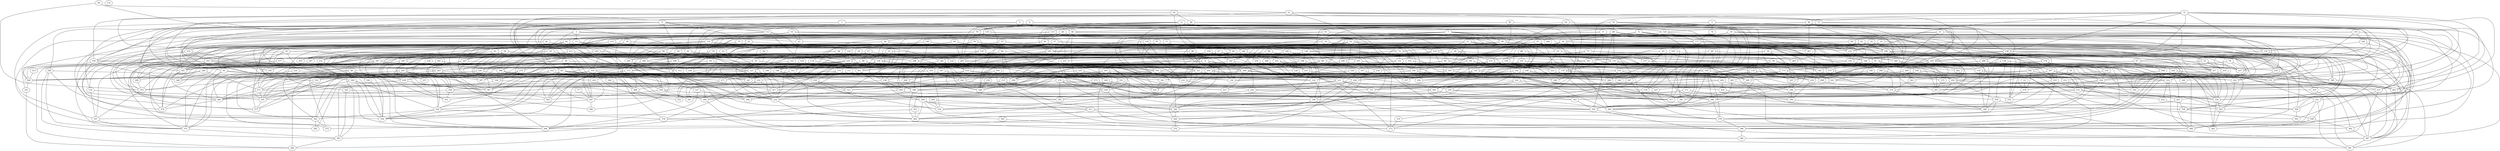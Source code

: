 strict graph "gnp_random_graph(400,0.015)" {
0;
1;
2;
3;
4;
5;
6;
7;
8;
9;
10;
11;
12;
13;
14;
15;
16;
17;
18;
19;
20;
21;
22;
23;
24;
25;
26;
27;
28;
29;
30;
31;
32;
33;
34;
35;
36;
37;
38;
39;
40;
41;
42;
43;
44;
45;
46;
47;
48;
49;
50;
51;
52;
53;
54;
55;
56;
57;
58;
59;
60;
61;
62;
63;
64;
65;
66;
67;
68;
69;
70;
71;
72;
73;
74;
75;
76;
77;
78;
79;
80;
81;
82;
83;
84;
85;
86;
87;
88;
89;
90;
91;
92;
93;
94;
95;
96;
97;
98;
99;
100;
101;
102;
103;
104;
105;
106;
107;
108;
109;
110;
111;
112;
113;
114;
115;
116;
117;
118;
119;
120;
121;
122;
123;
124;
125;
126;
127;
128;
129;
130;
131;
132;
133;
134;
135;
136;
137;
138;
139;
140;
141;
142;
143;
144;
145;
146;
147;
148;
149;
150;
151;
152;
153;
154;
155;
156;
157;
158;
159;
160;
161;
162;
163;
164;
165;
166;
167;
168;
169;
170;
171;
172;
173;
174;
175;
176;
177;
178;
179;
180;
181;
182;
183;
184;
185;
186;
187;
188;
189;
190;
191;
192;
193;
194;
195;
196;
197;
198;
199;
200;
201;
202;
203;
204;
205;
206;
207;
208;
209;
210;
211;
212;
213;
214;
215;
216;
217;
218;
219;
220;
221;
222;
223;
224;
225;
226;
227;
228;
229;
230;
231;
232;
233;
234;
235;
236;
237;
238;
239;
240;
241;
242;
243;
244;
245;
246;
247;
248;
249;
250;
251;
252;
253;
254;
255;
256;
257;
258;
259;
260;
261;
262;
263;
264;
265;
266;
267;
268;
269;
270;
271;
272;
273;
274;
275;
276;
277;
278;
279;
280;
281;
282;
283;
284;
285;
286;
287;
288;
289;
290;
291;
292;
293;
294;
295;
296;
297;
298;
299;
300;
301;
302;
303;
304;
305;
306;
307;
308;
309;
310;
311;
312;
313;
314;
315;
316;
317;
318;
319;
320;
321;
322;
323;
324;
325;
326;
327;
328;
329;
330;
331;
332;
333;
334;
335;
336;
337;
338;
339;
340;
341;
342;
343;
344;
345;
346;
347;
348;
349;
350;
351;
352;
353;
354;
355;
356;
357;
358;
359;
360;
361;
362;
363;
364;
365;
366;
367;
368;
369;
370;
371;
372;
373;
374;
375;
376;
377;
378;
379;
380;
381;
382;
383;
384;
385;
386;
387;
388;
389;
390;
391;
392;
393;
394;
395;
396;
397;
398;
399;
0 -- 248  [is_available=True, prob="0.737847441242"];
0 -- 264  [is_available=True, prob="0.0338414699354"];
0 -- 219  [is_available=True, prob="0.080711752457"];
0 -- 317  [is_available=True, prob="0.28168306616"];
0 -- 70  [is_available=True, prob="0.663870800369"];
1 -- 91  [is_available=True, prob="0.600257944748"];
1 -- 348  [is_available=True, prob="0.00433724428051"];
1 -- 126  [is_available=True, prob="0.058167125699"];
1 -- 319  [is_available=True, prob="0.517177540869"];
2 -- 67  [is_available=True, prob="0.244265098031"];
2 -- 166  [is_available=True, prob="1.0"];
2 -- 359  [is_available=True, prob="1.0"];
2 -- 74  [is_available=True, prob="0.269386116143"];
2 -- 142  [is_available=True, prob="0.472995758745"];
2 -- 335  [is_available=True, prob="0.165500737852"];
2 -- 121  [is_available=True, prob="0.382868270849"];
3 -- 312  [is_available=True, prob="0.865069970996"];
3 -- 385  [is_available=True, prob="0.582522519592"];
3 -- 42  [is_available=True, prob="0.140406466471"];
3 -- 13  [is_available=True, prob="0.106486368915"];
3 -- 237  [is_available=True, prob="0.39622432348"];
4 -- 232  [is_available=True, prob="1.0"];
4 -- 233  [is_available=True, prob="0.897425734471"];
4 -- 106  [is_available=True, prob="1.0"];
4 -- 271  [is_available=True, prob="0.417693248472"];
4 -- 178  [is_available=True, prob="0.242426503003"];
4 -- 375  [is_available=True, prob="0.578320000043"];
4 -- 330  [is_available=True, prob="1.0"];
5 -- 166  [is_available=True, prob="1.0"];
5 -- 398  [is_available=True, prob="1.0"];
5 -- 48  [is_available=True, prob="0.320055682957"];
5 -- 150  [is_available=True, prob="0.779692328767"];
5 -- 347  [is_available=True, prob="0.773894876312"];
5 -- 316  [is_available=True, prob="0.628347044725"];
5 -- 126  [is_available=True, prob="0.523899460403"];
6 -- 99  [is_available=True, prob="0.170794776439"];
6 -- 36  [is_available=True, prob="1.0"];
6 -- 109  [is_available=True, prob="1.0"];
6 -- 176  [is_available=True, prob="0.789000964948"];
6 -- 278  [is_available=True, prob="0.126502466421"];
6 -- 254  [is_available=True, prob="0.282051635372"];
7 -- 196  [is_available=True, prob="0.232020567098"];
7 -- 233  [is_available=True, prob="0.410276314549"];
7 -- 236  [is_available=True, prob="0.785010774177"];
7 -- 176  [is_available=True, prob="0.276972591487"];
7 -- 84  [is_available=True, prob="0.331874327376"];
7 -- 182  [is_available=True, prob="0.363129567228"];
7 -- 280  [is_available=True, prob="0.311992366409"];
7 -- 90  [is_available=True, prob="0.227069731396"];
8 -- 96  [is_available=True, prob="1.0"];
8 -- 195  [is_available=True, prob="0.725793651349"];
8 -- 42  [is_available=True, prob="0.989980734796"];
8 -- 365  [is_available=True, prob="1.0"];
8 -- 111  [is_available=True, prob="0.76483038126"];
8 -- 112  [is_available=True, prob="0.262028268182"];
8 -- 50  [is_available=True, prob="1.0"];
8 -- 83  [is_available=True, prob="0.662298195365"];
8 -- 126  [is_available=True, prob="1.0"];
8 -- 22  [is_available=True, prob="0.765493510872"];
8 -- 379  [is_available=True, prob="1.0"];
8 -- 62  [is_available=True, prob="1.0"];
9 -- 386  [is_available=True, prob="0.652374714007"];
9 -- 260  [is_available=True, prob="0.0496194687715"];
9 -- 396  [is_available=True, prob="0.831729910364"];
9 -- 125  [is_available=True, prob="1.0"];
9 -- 178  [is_available=True, prob="0.777292950347"];
9 -- 315  [is_available=True, prob="1.0"];
9 -- 93  [is_available=True, prob="0.461916643125"];
10 -- 291  [is_available=True, prob="1.0"];
10 -- 261  [is_available=True, prob="0.760174216866"];
10 -- 202  [is_available=True, prob="0.321034470644"];
10 -- 109  [is_available=True, prob="1.0"];
10 -- 365  [is_available=True, prob="0.39463035478"];
10 -- 304  [is_available=True, prob="0.106089867367"];
10 -- 210  [is_available=True, prob="0.998032840249"];
10 -- 387  [is_available=True, prob="0.801585541833"];
10 -- 90  [is_available=True, prob="1.0"];
10 -- 222  [is_available=True, prob="0.0294183168898"];
11 -- 256  [is_available=True, prob="0.124601141112"];
11 -- 65  [is_available=True, prob="0.652626314578"];
11 -- 196  [is_available=True, prob="0.635336577892"];
11 -- 182  [is_available=True, prob="0.0562350049548"];
11 -- 70  [is_available=True, prob="0.433935372627"];
11 -- 105  [is_available=True, prob="1.0"];
11 -- 109  [is_available=True, prob="0.338642371054"];
11 -- 110  [is_available=True, prob="0.302610853904"];
11 -- 337  [is_available=True, prob="1.0"];
11 -- 150  [is_available=True, prob="0.257000754738"];
12 -- 279  [is_available=True, prob="1.0"];
13 -- 155  [is_available=True, prob="0.417504600279"];
13 -- 125  [is_available=True, prob="0.731996135614"];
13 -- 189  [is_available=True, prob="1.0"];
14 -- 133  [is_available=True, prob="0.465607500971"];
14 -- 42  [is_available=True, prob="1.0"];
14 -- 107  [is_available=True, prob="1.0"];
14 -- 143  [is_available=True, prob="0.678371867465"];
14 -- 82  [is_available=True, prob="1.0"];
14 -- 377  [is_available=True, prob="1.0"];
14 -- 93  [is_available=True, prob="1.0"];
15 -- 201  [is_available=True, prob="0.806730880446"];
15 -- 138  [is_available=True, prob="0.785300695811"];
15 -- 69  [is_available=True, prob="0.292397427728"];
15 -- 325  [is_available=True, prob="0.937970645615"];
15 -- 191  [is_available=True, prob="0.920475888629"];
16 -- 115  [is_available=True, prob="0.644646947706"];
16 -- 357  [is_available=True, prob="0.229931654275"];
16 -- 125  [is_available=True, prob="1.0"];
16 -- 219  [is_available=True, prob="0.876661247572"];
16 -- 197  [is_available=True, prob="0.465367537773"];
17 -- 121  [is_available=True, prob="0.841440195548"];
17 -- 85  [is_available=True, prob="0.0590516023276"];
17 -- 38  [is_available=True, prob="0.262782120201"];
17 -- 166  [is_available=True, prob="0.918626655553"];
18 -- 122  [is_available=True, prob="0.562294469379"];
18 -- 300  [is_available=True, prob="0.184261279062"];
18 -- 389  [is_available=True, prob="1.0"];
18 -- 270  [is_available=True, prob="0.355166353692"];
19 -- 161  [is_available=True, prob="0.306369848218"];
19 -- 388  [is_available=True, prob="0.852611783381"];
19 -- 107  [is_available=True, prob="0.443687593597"];
19 -- 336  [is_available=True, prob="0.134453809993"];
19 -- 374  [is_available=True, prob="1.0"];
19 -- 319  [is_available=True, prob="0.970078348397"];
20 -- 66  [is_available=True, prob="0.773620043994"];
20 -- 187  [is_available=True, prob="0.911465021649"];
20 -- 268  [is_available=True, prob="0.939123236848"];
20 -- 149  [is_available=True, prob="0.0428815505476"];
20 -- 182  [is_available=True, prob="0.326519751464"];
21 -- 72  [is_available=True, prob="0.0356253210419"];
21 -- 354  [is_available=True, prob="0.224707404383"];
21 -- 60  [is_available=True, prob="0.614458275786"];
21 -- 317  [is_available=True, prob="1.0"];
22 -- 33  [is_available=True, prob="0.160088823915"];
22 -- 314  [is_available=True, prob="0.435194878703"];
22 -- 308  [is_available=True, prob="1.0"];
23 -- 331  [is_available=True, prob="1.0"];
23 -- 231  [is_available=True, prob="0.688596467374"];
23 -- 360  [is_available=True, prob="0.339992390644"];
23 -- 298  [is_available=True, prob="0.515385697496"];
23 -- 199  [is_available=True, prob="1.0"];
23 -- 305  [is_available=True, prob="1.0"];
23 -- 82  [is_available=True, prob="1.0"];
23 -- 371  [is_available=True, prob="0.638718939283"];
23 -- 125  [is_available=True, prob="0.474202247787"];
24 -- 113  [is_available=True, prob="0.498937437111"];
24 -- 131  [is_available=True, prob="0.277841042513"];
24 -- 217  [is_available=True, prob="1.0"];
25 -- 128  [is_available=True, prob="0.883617630479"];
25 -- 49  [is_available=True, prob="0.294378846882"];
25 -- 257  [is_available=True, prob="0.58806801865"];
25 -- 324  [is_available=True, prob="0.376524879951"];
25 -- 201  [is_available=True, prob="0.227965744464"];
26 -- 131  [is_available=True, prob="0.28870439285"];
26 -- 264  [is_available=True, prob="0.70408584667"];
26 -- 300  [is_available=True, prob="0.212829856445"];
26 -- 221  [is_available=True, prob="1.0"];
26 -- 251  [is_available=True, prob="0.975105424292"];
26 -- 253  [is_available=True, prob="0.588943247282"];
27 -- 235  [is_available=True, prob="0.171654882444"];
27 -- 172  [is_available=True, prob="0.462529471169"];
27 -- 334  [is_available=True, prob="0.507235887797"];
27 -- 241  [is_available=True, prob="0.609363480909"];
27 -- 86  [is_available=True, prob="1.0"];
27 -- 378  [is_available=True, prob="0.840658592335"];
28 -- 32  [is_available=True, prob="0.867940790979"];
28 -- 353  [is_available=True, prob="0.835375976937"];
28 -- 91  [is_available=True, prob="1.0"];
29 -- 256  [is_available=True, prob="0.0105778726124"];
29 -- 293  [is_available=True, prob="0.057552955546"];
30 -- 328  [is_available=True, prob="0.0100318473428"];
30 -- 89  [is_available=True, prob="0.0561081603043"];
30 -- 283  [is_available=True, prob="0.935099720262"];
30 -- 307  [is_available=True, prob="0.533268711991"];
30 -- 399  [is_available=True, prob="0.681039063512"];
31 -- 161  [is_available=True, prob="0.552542894532"];
31 -- 262  [is_available=True, prob="0.103658669073"];
31 -- 199  [is_available=True, prob="1.0"];
31 -- 40  [is_available=True, prob="0.601362134316"];
31 -- 170  [is_available=True, prob="0.087952868554"];
31 -- 367  [is_available=True, prob="0.819577339036"];
31 -- 314  [is_available=True, prob="0.00584013983702"];
31 -- 315  [is_available=True, prob="1.0"];
31 -- 125  [is_available=True, prob="0.488480202847"];
31 -- 158  [is_available=True, prob="0.201133173627"];
32 -- 357  [is_available=True, prob="0.834317128886"];
32 -- 135  [is_available=True, prob="0.189542258773"];
32 -- 73  [is_available=True, prob="1.0"];
32 -- 337  [is_available=True, prob="0.989186602252"];
32 -- 81  [is_available=True, prob="0.7383898183"];
32 -- 154  [is_available=True, prob="0.930678857083"];
32 -- 127  [is_available=True, prob="1.0"];
33 -- 184  [is_available=True, prob="0.25721991757"];
33 -- 246  [is_available=True, prob="0.846472697219"];
34 -- 291  [is_available=True, prob="1.0"];
34 -- 228  [is_available=True, prob="0.800623542858"];
34 -- 69  [is_available=True, prob="0.467129780063"];
34 -- 203  [is_available=True, prob="0.622397874536"];
34 -- 85  [is_available=True, prob="0.414317332424"];
34 -- 219  [is_available=True, prob="0.625549586117"];
34 -- 221  [is_available=True, prob="0.156761031613"];
34 -- 255  [is_available=True, prob="1.0"];
35 -- 68  [is_available=True, prob="0.235122645803"];
35 -- 197  [is_available=True, prob="0.581392923782"];
35 -- 263  [is_available=True, prob="0.899443062963"];
35 -- 365  [is_available=True, prob="0.334828618329"];
35 -- 149  [is_available=True, prob="1.0"];
35 -- 119  [is_available=True, prob="0.622624741037"];
35 -- 312  [is_available=True, prob="0.946555765152"];
35 -- 217  [is_available=True, prob="0.516091484391"];
35 -- 341  [is_available=True, prob="1.0"];
36 -- 315  [is_available=True, prob="0.952806122178"];
36 -- 105  [is_available=True, prob="0.871572760117"];
36 -- 394  [is_available=True, prob="1.0"];
36 -- 332  [is_available=True, prob="1.0"];
36 -- 181  [is_available=True, prob="1.0"];
36 -- 87  [is_available=True, prob="0.0937288649139"];
36 -- 283  [is_available=True, prob="0.877828336665"];
37 -- 105  [is_available=True, prob="1.0"];
37 -- 268  [is_available=True, prob="1.0"];
37 -- 210  [is_available=True, prob="0.496959902573"];
37 -- 174  [is_available=True, prob="0.693274028854"];
37 -- 175  [is_available=True, prob="0.917014464653"];
37 -- 238  [is_available=True, prob="0.425247025721"];
37 -- 50  [is_available=True, prob="1.0"];
37 -- 181  [is_available=True, prob="0.5201245779"];
37 -- 215  [is_available=True, prob="0.436844556319"];
37 -- 152  [is_available=True, prob="0.802989203329"];
37 -- 61  [is_available=True, prob="0.077301899516"];
38 -- 198  [is_available=True, prob="1.0"];
38 -- 231  [is_available=True, prob="0.554266537492"];
38 -- 235  [is_available=True, prob="0.484556778512"];
38 -- 373  [is_available=True, prob="0.992701913746"];
38 -- 349  [is_available=True, prob="1.0"];
39 -- 347  [is_available=True, prob="0.90938625322"];
39 -- 87  [is_available=True, prob="0.610431807929"];
40 -- 199  [is_available=True, prob="0.570033252965"];
40 -- 232  [is_available=True, prob="0.592760125954"];
40 -- 43  [is_available=True, prob="0.508095549147"];
40 -- 399  [is_available=True, prob="0.700112223924"];
40 -- 48  [is_available=True, prob="0.150760101759"];
40 -- 89  [is_available=True, prob="1.0"];
40 -- 287  [is_available=True, prob="1.0"];
40 -- 156  [is_available=True, prob="0.260783291608"];
40 -- 286  [is_available=True, prob="0.421213124335"];
41 -- 232  [is_available=True, prob="0.31837674848"];
41 -- 90  [is_available=True, prob="0.695733882957"];
41 -- 314  [is_available=True, prob="0.707866642352"];
41 -- 246  [is_available=True, prob="0.497903856039"];
42 -- 123  [is_available=True, prob="0.20501087888"];
42 -- 236  [is_available=True, prob="0.252174296729"];
43 -- 258  [is_available=True, prob="0.845885817651"];
43 -- 355  [is_available=True, prob="0.682459123581"];
43 -- 293  [is_available=True, prob="0.241700545791"];
43 -- 180  [is_available=True, prob="1.0"];
43 -- 341  [is_available=True, prob="0.335170258877"];
43 -- 350  [is_available=True, prob="1.0"];
44 -- 104  [is_available=True, prob="0.403635313798"];
44 -- 65  [is_available=True, prob="1.0"];
44 -- 246  [is_available=True, prob="0.633672176603"];
44 -- 230  [is_available=True, prob="0.317693649224"];
44 -- 217  [is_available=True, prob="0.726008271403"];
45 -- 232  [is_available=True, prob="0.0863544845046"];
45 -- 267  [is_available=True, prob="0.742390753694"];
45 -- 366  [is_available=True, prob="0.0515036979982"];
45 -- 94  [is_available=True, prob="1.0"];
46 -- 378  [is_available=True, prob="1.0"];
46 -- 100  [is_available=True, prob="0.255970326444"];
46 -- 317  [is_available=True, prob="0.809150528622"];
47 -- 288  [is_available=True, prob="1.0"];
47 -- 163  [is_available=True, prob="0.375771160522"];
47 -- 229  [is_available=True, prob="0.918594597278"];
47 -- 265  [is_available=True, prob="0.388651575104"];
47 -- 81  [is_available=True, prob="0.215040482996"];
47 -- 53  [is_available=True, prob="1.0"];
47 -- 189  [is_available=True, prob="0.621879834504"];
47 -- 223  [is_available=True, prob="0.501540886845"];
48 -- 387  [is_available=True, prob="0.246347815223"];
48 -- 198  [is_available=True, prob="0.234330280792"];
48 -- 299  [is_available=True, prob="0.828422214943"];
48 -- 116  [is_available=True, prob="0.784842540521"];
48 -- 318  [is_available=True, prob="0.743604247509"];
48 -- 229  [is_available=True, prob="1.0"];
49 -- 376  [is_available=True, prob="0.756314458387"];
49 -- 83  [is_available=True, prob="1.0"];
49 -- 341  [is_available=True, prob="0.881806038702"];
49 -- 265  [is_available=True, prob="0.848381120437"];
50 -- 194  [is_available=True, prob="0.734718019295"];
50 -- 368  [is_available=True, prob="0.631594422954"];
50 -- 375  [is_available=True, prob="0.190530420735"];
50 -- 285  [is_available=True, prob="1.0"];
51 -- 330  [is_available=True, prob="1.0"];
51 -- 81  [is_available=True, prob="0.953793604624"];
51 -- 211  [is_available=True, prob="1.0"];
51 -- 55  [is_available=True, prob="0.537528765318"];
51 -- 122  [is_available=True, prob="1.0"];
51 -- 251  [is_available=True, prob="0.514823028776"];
51 -- 252  [is_available=True, prob="0.318151530054"];
52 -- 64  [is_available=True, prob="0.225312987818"];
52 -- 81  [is_available=True, prob="0.616412585961"];
52 -- 250  [is_available=True, prob="0.60866803666"];
52 -- 353  [is_available=True, prob="0.0895079660502"];
52 -- 311  [is_available=True, prob="0.975211603273"];
53 -- 192  [is_available=True, prob="1.0"];
53 -- 82  [is_available=True, prob="0.480798369369"];
53 -- 268  [is_available=True, prob="0.841816090331"];
53 -- 346  [is_available=True, prob="1.0"];
54 -- 264  [is_available=True, prob="0.281792143918"];
54 -- 170  [is_available=True, prob="0.853571680743"];
54 -- 171  [is_available=True, prob="0.439210372126"];
54 -- 110  [is_available=True, prob="0.673495458511"];
55 -- 386  [is_available=True, prob="1.0"];
55 -- 197  [is_available=True, prob="0.728199854303"];
55 -- 219  [is_available=True, prob="1.0"];
55 -- 327  [is_available=True, prob="1.0"];
56 -- 352  [is_available=True, prob="1.0"];
56 -- 257  [is_available=True, prob="0.0818734170487"];
56 -- 101  [is_available=True, prob="0.991875861475"];
56 -- 134  [is_available=True, prob="1.0"];
56 -- 397  [is_available=True, prob="1.0"];
56 -- 367  [is_available=True, prob="1.0"];
56 -- 208  [is_available=True, prob="1.0"];
57 -- 384  [is_available=True, prob="0.184452093824"];
57 -- 162  [is_available=True, prob="1.0"];
57 -- 246  [is_available=True, prob="0.92784105067"];
57 -- 364  [is_available=True, prob="0.829591165195"];
57 -- 226  [is_available=True, prob="0.508823190551"];
57 -- 240  [is_available=True, prob="0.263876034762"];
57 -- 373  [is_available=True, prob="0.809975746968"];
57 -- 310  [is_available=True, prob="0.143844828042"];
57 -- 89  [is_available=True, prob="0.345645205635"];
58 -- 167  [is_available=True, prob="0.772432373864"];
58 -- 264  [is_available=True, prob="1.0"];
58 -- 300  [is_available=True, prob="1.0"];
58 -- 360  [is_available=True, prob="1.0"];
58 -- 185  [is_available=True, prob="0.339760844736"];
58 -- 284  [is_available=True, prob="0.515798815087"];
58 -- 62  [is_available=True, prob="0.760189867731"];
59 -- 201  [is_available=True, prob="0.644856849786"];
59 -- 349  [is_available=True, prob="0.23151885305"];
59 -- 238  [is_available=True, prob="0.720158538969"];
60 -- 204  [is_available=True, prob="0.752351067671"];
60 -- 194  [is_available=True, prob="0.976832809718"];
60 -- 180  [is_available=True, prob="1.0"];
60 -- 229  [is_available=True, prob="0.680414422795"];
61 -- 397  [is_available=True, prob="0.354124206882"];
61 -- 293  [is_available=True, prob="0.0925888498152"];
61 -- 231  [is_available=True, prob="0.996906463507"];
62 -- 163  [is_available=True, prob="0.942986497258"];
62 -- 231  [is_available=True, prob="0.322903453019"];
62 -- 214  [is_available=True, prob="0.471632209709"];
62 -- 313  [is_available=True, prob="0.303684688712"];
62 -- 350  [is_available=True, prob="1.0"];
63 -- 262  [is_available=True, prob="0.419519879505"];
63 -- 396  [is_available=True, prob="0.0147544821937"];
63 -- 368  [is_available=True, prob="0.867103060779"];
63 -- 115  [is_available=True, prob="0.599672569938"];
63 -- 344  [is_available=True, prob="0.375550847364"];
63 -- 349  [is_available=True, prob="0.238022782652"];
63 -- 351  [is_available=True, prob="0.150548935384"];
64 -- 235  [is_available=True, prob="0.434302036494"];
64 -- 138  [is_available=True, prob="0.2361539114"];
64 -- 299  [is_available=True, prob="1.0"];
64 -- 215  [is_available=True, prob="0.0969757558427"];
64 -- 378  [is_available=True, prob="0.0937052487997"];
65 -- 354  [is_available=True, prob="0.0395625284165"];
65 -- 72  [is_available=True, prob="0.817050541191"];
65 -- 334  [is_available=True, prob="1.0"];
65 -- 175  [is_available=True, prob="0.732122384025"];
65 -- 83  [is_available=True, prob="0.685456441428"];
65 -- 375  [is_available=True, prob="1.0"];
66 -- 396  [is_available=True, prob="0.182004130231"];
66 -- 150  [is_available=True, prob="0.458244674092"];
66 -- 70  [is_available=True, prob="0.893589369898"];
66 -- 158  [is_available=True, prob="0.376943101699"];
67 -- 275  [is_available=True, prob="0.116370477753"];
67 -- 244  [is_available=True, prob="0.0339466872446"];
67 -- 197  [is_available=True, prob="0.904620330999"];
68 -- 384  [is_available=True, prob="0.0884591859921"];
68 -- 100  [is_available=True, prob="0.605217381211"];
68 -- 134  [is_available=True, prob="1.0"];
68 -- 334  [is_available=True, prob="0.139122511486"];
68 -- 317  [is_available=True, prob="0.764070807321"];
68 -- 115  [is_available=True, prob="0.00128691027934"];
68 -- 116  [is_available=True, prob="0.287861362817"];
68 -- 314  [is_available=True, prob="1.0"];
68 -- 189  [is_available=True, prob="0.647012668883"];
68 -- 350  [is_available=True, prob="1.0"];
69 -- 288  [is_available=True, prob="1.0"];
69 -- 134  [is_available=True, prob="0.13468000372"];
69 -- 359  [is_available=True, prob="0.694466298948"];
69 -- 109  [is_available=True, prob="0.491814664769"];
69 -- 207  [is_available=True, prob="1.0"];
69 -- 372  [is_available=True, prob="0.950695525553"];
69 -- 301  [is_available=True, prob="1.0"];
69 -- 365  [is_available=True, prob="1.0"];
69 -- 309  [is_available=True, prob="0.386991863068"];
70 -- 340  [is_available=True, prob="0.0175437362308"];
70 -- 116  [is_available=True, prob="0.996392313969"];
70 -- 381  [is_available=True, prob="1.0"];
71 -- 161  [is_available=True, prob="0.773338443161"];
71 -- 335  [is_available=True, prob="0.665078340361"];
71 -- 131  [is_available=True, prob="0.099807038566"];
71 -- 281  [is_available=True, prob="0.116134352408"];
71 -- 185  [is_available=True, prob="0.758752756916"];
72 -- 324  [is_available=True, prob="0.483401252397"];
72 -- 200  [is_available=True, prob="0.289861976738"];
72 -- 151  [is_available=True, prob="0.26736622598"];
72 -- 301  [is_available=True, prob="1.0"];
72 -- 183  [is_available=True, prob="0.457873373341"];
73 -- 146  [is_available=True, prob="0.978085081433"];
73 -- 262  [is_available=True, prob="0.317133420531"];
73 -- 126  [is_available=True, prob="1.0"];
73 -- 183  [is_available=True, prob="0.322313020166"];
74 -- 177  [is_available=True, prob="1.0"];
75 -- 353  [is_available=True, prob="0.761944106218"];
75 -- 387  [is_available=True, prob="0.485028392527"];
75 -- 79  [is_available=True, prob="0.52057959295"];
76 -- 384  [is_available=True, prob="0.592826284729"];
76 -- 356  [is_available=True, prob="0.266314222236"];
76 -- 243  [is_available=True, prob="1.0"];
76 -- 132  [is_available=True, prob="0.383304518154"];
76 -- 367  [is_available=True, prob="0.872419742572"];
77 -- 297  [is_available=True, prob="1.0"];
78 -- 272  [is_available=True, prob="1.0"];
78 -- 197  [is_available=True, prob="0.56865073957"];
78 -- 293  [is_available=True, prob="0.625573906505"];
79 -- 203  [is_available=True, prob="0.0358087081425"];
79 -- 274  [is_available=True, prob="0.645555458396"];
79 -- 309  [is_available=True, prob="1.0"];
79 -- 87  [is_available=True, prob="1.0"];
79 -- 348  [is_available=True, prob="1.0"];
80 -- 137  [is_available=True, prob="0.0731675579622"];
80 -- 330  [is_available=True, prob="0.225137127208"];
80 -- 342  [is_available=True, prob="1.0"];
81 -- 270  [is_available=True, prob="0.238717832127"];
81 -- 145  [is_available=True, prob="0.811213389823"];
81 -- 210  [is_available=True, prob="0.875828345126"];
81 -- 282  [is_available=True, prob="0.31826086048"];
81 -- 284  [is_available=True, prob="0.296841239852"];
82 -- 288  [is_available=True, prob="1.0"];
82 -- 323  [is_available=True, prob="1.0"];
82 -- 165  [is_available=True, prob="0.508927453889"];
82 -- 179  [is_available=True, prob="1.0"];
82 -- 216  [is_available=True, prob="1.0"];
82 -- 341  [is_available=True, prob="0.247379381668"];
83 -- 393  [is_available=True, prob="0.31277419113"];
83 -- 297  [is_available=True, prob="0.212260751691"];
83 -- 299  [is_available=True, prob="0.214435762055"];
83 -- 367  [is_available=True, prob="0.690405058461"];
83 -- 277  [is_available=True, prob="0.30327040779"];
83 -- 343  [is_available=True, prob="1.0"];
83 -- 252  [is_available=True, prob="1.0"];
84 -- 99  [is_available=True, prob="1.0"];
84 -- 138  [is_available=True, prob="0.389694088345"];
84 -- 331  [is_available=True, prob="0.909665272696"];
84 -- 238  [is_available=True, prob="0.714938182522"];
84 -- 287  [is_available=True, prob="0.110152037853"];
85 -- 315  [is_available=True, prob="1.0"];
85 -- 332  [is_available=True, prob="0.927018898032"];
85 -- 309  [is_available=True, prob="1.0"];
85 -- 151  [is_available=True, prob="0.325734388011"];
85 -- 249  [is_available=True, prob="0.653834940922"];
85 -- 187  [is_available=True, prob="1.0"];
86 -- 96  [is_available=True, prob="0.723028618304"];
86 -- 104  [is_available=True, prob="0.883403653856"];
86 -- 233  [is_available=True, prob="0.772696902304"];
86 -- 172  [is_available=True, prob="0.806876632404"];
86 -- 244  [is_available=True, prob="0.0253341863479"];
86 -- 119  [is_available=True, prob="0.949535379356"];
86 -- 276  [is_available=True, prob="1.0"];
87 -- 128  [is_available=True, prob="0.682736428362"];
87 -- 353  [is_available=True, prob="0.92057900899"];
88 -- 210  [is_available=True, prob="1.0"];
88 -- 156  [is_available=True, prob="1.0"];
88 -- 141  [is_available=True, prob="0.641591446258"];
89 -- 368  [is_available=True, prob="0.543512430567"];
89 -- 106  [is_available=True, prob="0.0943575910419"];
89 -- 364  [is_available=True, prob="0.436093633574"];
89 -- 208  [is_available=True, prob="0.324161837102"];
90 -- 291  [is_available=True, prob="0.747973652293"];
90 -- 197  [is_available=True, prob="0.932895618743"];
90 -- 146  [is_available=True, prob="0.0212567764883"];
90 -- 381  [is_available=True, prob="1.0"];
91 -- 226  [is_available=True, prob="0.78924286391"];
91 -- 358  [is_available=True, prob="1.0"];
91 -- 289  [is_available=True, prob="0.925700633645"];
91 -- 235  [is_available=True, prob="0.752492772301"];
91 -- 115  [is_available=True, prob="0.982480140644"];
92 -- 180  [is_available=True, prob="0.0345152121102"];
92 -- 149  [is_available=True, prob="0.977030838461"];
93 -- 164  [is_available=True, prob="0.68234032059"];
93 -- 231  [is_available=True, prob="0.939925657132"];
93 -- 341  [is_available=True, prob="0.915708334718"];
93 -- 249  [is_available=True, prob="1.0"];
93 -- 155  [is_available=True, prob="0.0453263697853"];
94 -- 207  [is_available=True, prob="0.264656214903"];
94 -- 366  [is_available=True, prob="0.256889837992"];
94 -- 183  [is_available=True, prob="0.54910467167"];
95 -- 113  [is_available=True, prob="0.221297852215"];
95 -- 270  [is_available=True, prob="1.0"];
95 -- 305  [is_available=True, prob="0.404468105626"];
96 -- 257  [is_available=True, prob="0.930236584989"];
96 -- 372  [is_available=True, prob="0.624040719123"];
96 -- 334  [is_available=True, prob="1.0"];
97 -- 165  [is_available=True, prob="0.869422350951"];
97 -- 228  [is_available=True, prob="0.540794949384"];
97 -- 133  [is_available=True, prob="1.0"];
97 -- 336  [is_available=True, prob="0.983960898047"];
97 -- 275  [is_available=True, prob="1.0"];
97 -- 287  [is_available=True, prob="0.435703081337"];
98 -- 137  [is_available=True, prob="1.0"];
98 -- 186  [is_available=True, prob="1.0"];
98 -- 295  [is_available=True, prob="0.0596173977709"];
99 -- 298  [is_available=True, prob="0.251176947826"];
99 -- 369  [is_available=True, prob="0.710796296991"];
99 -- 242  [is_available=True, prob="0.839061812852"];
99 -- 247  [is_available=True, prob="0.464917453779"];
99 -- 250  [is_available=True, prob="1.0"];
99 -- 255  [is_available=True, prob="0.0484408236102"];
100 -- 121  [is_available=True, prob="0.491255832662"];
100 -- 330  [is_available=True, prob="0.647204379675"];
100 -- 354  [is_available=True, prob="0.152661695691"];
101 -- 226  [is_available=True, prob="0.369761298367"];
101 -- 262  [is_available=True, prob="0.67539976801"];
101 -- 201  [is_available=True, prob="0.892765445816"];
101 -- 274  [is_available=True, prob="0.023143214325"];
101 -- 307  [is_available=True, prob="0.988666834269"];
101 -- 233  [is_available=True, prob="0.353714391537"];
101 -- 223  [is_available=True, prob="0.486323199558"];
102 -- 161  [is_available=True, prob="0.3108169513"];
102 -- 386  [is_available=True, prob="0.793135716209"];
102 -- 373  [is_available=True, prob="0.413683087754"];
103 -- 136  [is_available=True, prob="0.34495113587"];
103 -- 373  [is_available=True, prob="0.794193533243"];
103 -- 397  [is_available=True, prob="0.156885703036"];
104 -- 368  [is_available=True, prob="1.0"];
104 -- 227  [is_available=True, prob="0.0706156281924"];
105 -- 201  [is_available=True, prob="1.0"];
105 -- 362  [is_available=True, prob="0.965342467885"];
105 -- 306  [is_available=True, prob="1.0"];
105 -- 217  [is_available=True, prob="0.935037288415"];
105 -- 348  [is_available=True, prob="0.578947359215"];
105 -- 189  [is_available=True, prob="0.385241734614"];
105 -- 190  [is_available=True, prob="0.0108850054818"];
106 -- 288  [is_available=True, prob="1.0"];
106 -- 261  [is_available=True, prob="1.0"];
106 -- 297  [is_available=True, prob="1.0"];
106 -- 332  [is_available=True, prob="0.589449991715"];
106 -- 270  [is_available=True, prob="0.938800533962"];
106 -- 188  [is_available=True, prob="0.496872036646"];
106 -- 293  [is_available=True, prob="0.107689671571"];
107 -- 354  [is_available=True, prob="0.196979741495"];
107 -- 293  [is_available=True, prob="0.776953042011"];
107 -- 211  [is_available=True, prob="0.582249228518"];
107 -- 167  [is_available=True, prob="0.004968062717"];
107 -- 302  [is_available=True, prob="0.390993924796"];
108 -- 241  [is_available=True, prob="1.0"];
108 -- 342  [is_available=True, prob="0.357573898144"];
108 -- 262  [is_available=True, prob="0.514688860921"];
109 -- 268  [is_available=True, prob="0.117824701499"];
109 -- 175  [is_available=True, prob="0.395939491163"];
109 -- 378  [is_available=True, prob="1.0"];
109 -- 252  [is_available=True, prob="1.0"];
109 -- 350  [is_available=True, prob="1.0"];
110 -- 302  [is_available=True, prob="0.582471081817"];
110 -- 357  [is_available=True, prob="0.397736786282"];
111 -- 325  [is_available=True, prob="0.017074763981"];
111 -- 327  [is_available=True, prob="1.0"];
111 -- 149  [is_available=True, prob="0.691295977795"];
111 -- 377  [is_available=True, prob="0.717503036373"];
111 -- 124  [is_available=True, prob="0.782000463771"];
112 -- 129  [is_available=True, prob="0.0973627445537"];
112 -- 132  [is_available=True, prob="0.31561763048"];
112 -- 263  [is_available=True, prob="0.173417760985"];
112 -- 145  [is_available=True, prob="0.00993156022586"];
112 -- 116  [is_available=True, prob="0.80286224026"];
113 -- 388  [is_available=True, prob="0.0921965915368"];
113 -- 278  [is_available=True, prob="0.0538764452473"];
113 -- 177  [is_available=True, prob="1.0"];
113 -- 246  [is_available=True, prob="0.282656590308"];
113 -- 155  [is_available=True, prob="1.0"];
113 -- 125  [is_available=True, prob="0.43353771158"];
115 -- 354  [is_available=True, prob="0.99827769545"];
115 -- 173  [is_available=True, prob="0.460635515614"];
115 -- 341  [is_available=True, prob="1.0"];
115 -- 312  [is_available=True, prob="0.516829347671"];
115 -- 218  [is_available=True, prob="1.0"];
116 -- 203  [is_available=True, prob="0.509516341106"];
116 -- 146  [is_available=True, prob="1.0"];
116 -- 212  [is_available=True, prob="0.14757079222"];
116 -- 246  [is_available=True, prob="0.552654095771"];
116 -- 388  [is_available=True, prob="0.892097149522"];
116 -- 125  [is_available=True, prob="0.0647646486225"];
117 -- 347  [is_available=True, prob="0.206496181966"];
117 -- 213  [is_available=True, prob="0.177243718479"];
118 -- 160  [is_available=True, prob="0.972482569292"];
118 -- 369  [is_available=True, prob="0.00575273956103"];
118 -- 162  [is_available=True, prob="1.0"];
118 -- 299  [is_available=True, prob="0.785109502895"];
118 -- 384  [is_available=True, prob="0.27619262823"];
119 -- 307  [is_available=True, prob="0.252305888009"];
119 -- 387  [is_available=True, prob="1.0"];
119 -- 371  [is_available=True, prob="0.160503838089"];
119 -- 212  [is_available=True, prob="0.74667612294"];
119 -- 284  [is_available=True, prob="1.0"];
120 -- 264  [is_available=True, prob="0.2002833296"];
120 -- 153  [is_available=True, prob="1.0"];
120 -- 220  [is_available=True, prob="1.0"];
120 -- 397  [is_available=True, prob="0.533813264065"];
120 -- 177  [is_available=True, prob="1.0"];
121 -- 291  [is_available=True, prob="0.801444332109"];
121 -- 332  [is_available=True, prob="0.68802325012"];
121 -- 212  [is_available=True, prob="1.0"];
121 -- 316  [is_available=True, prob="0.851065421236"];
122 -- 256  [is_available=True, prob="0.926449793117"];
122 -- 356  [is_available=True, prob="0.717171579433"];
122 -- 237  [is_available=True, prob="0.875741778105"];
122 -- 397  [is_available=True, prob="0.547397747325"];
122 -- 305  [is_available=True, prob="1.0"];
122 -- 151  [is_available=True, prob="0.618291306089"];
122 -- 314  [is_available=True, prob="1.0"];
122 -- 123  [is_available=True, prob="0.8590007002"];
122 -- 319  [is_available=True, prob="0.995495769547"];
123 -- 389  [is_available=True, prob="0.637546506882"];
123 -- 198  [is_available=True, prob="0.869106830795"];
123 -- 334  [is_available=True, prob="0.851131789515"];
123 -- 165  [is_available=True, prob="1.0"];
124 -- 241  [is_available=True, prob="0.999650333695"];
124 -- 154  [is_available=True, prob="0.038281127814"];
124 -- 165  [is_available=True, prob="0.126503331978"];
125 -- 150  [is_available=True, prob="0.235344054154"];
126 -- 166  [is_available=True, prob="0.496952083092"];
126 -- 173  [is_available=True, prob="1.0"];
126 -- 177  [is_available=True, prob="1.0"];
126 -- 232  [is_available=True, prob="0.231473471054"];
127 -- 396  [is_available=True, prob="1.0"];
127 -- 398  [is_available=True, prob="0.806055969545"];
128 -- 196  [is_available=True, prob="0.61121636538"];
129 -- 354  [is_available=True, prob="1.0"];
129 -- 263  [is_available=True, prob="0.11661024112"];
129 -- 201  [is_available=True, prob="0.835507704496"];
129 -- 364  [is_available=True, prob="1.0"];
129 -- 397  [is_available=True, prob="0.00861712966236"];
130 -- 144  [is_available=True, prob="0.658889349746"];
130 -- 201  [is_available=True, prob="0.258704864389"];
130 -- 204  [is_available=True, prob="0.715944547751"];
130 -- 325  [is_available=True, prob="0.784238958211"];
130 -- 336  [is_available=True, prob="0.480360834136"];
131 -- 290  [is_available=True, prob="0.82473397811"];
131 -- 232  [is_available=True, prob="0.701658742573"];
131 -- 299  [is_available=True, prob="0.75864489746"];
131 -- 207  [is_available=True, prob="1.0"];
131 -- 145  [is_available=True, prob="0.910674259155"];
131 -- 216  [is_available=True, prob="1.0"];
131 -- 381  [is_available=True, prob="1.0"];
132 -- 138  [is_available=True, prob="0.541684565368"];
132 -- 235  [is_available=True, prob="0.308823928304"];
132 -- 214  [is_available=True, prob="0.289691004525"];
132 -- 255  [is_available=True, prob="0.661733200511"];
133 -- 320  [is_available=True, prob="0.869395182595"];
133 -- 164  [is_available=True, prob="0.0191203182433"];
133 -- 335  [is_available=True, prob="0.171256471887"];
134 -- 272  [is_available=True, prob="0.294455535971"];
134 -- 394  [is_available=True, prob="1.0"];
135 -- 373  [is_available=True, prob="0.563356294389"];
136 -- 348  [is_available=True, prob="1.0"];
137 -- 275  [is_available=True, prob="0.600769901338"];
138 -- 296  [is_available=True, prob="0.98257876539"];
138 -- 334  [is_available=True, prob="0.39424440133"];
138 -- 157  [is_available=True, prob="0.243197282413"];
138 -- 249  [is_available=True, prob="0.363663408948"];
138 -- 221  [is_available=True, prob="1.0"];
139 -- 355  [is_available=True, prob="0.562824118697"];
139 -- 193  [is_available=True, prob="0.837747977889"];
139 -- 339  [is_available=True, prob="0.564667405552"];
140 -- 209  [is_available=True, prob="1.0"];
140 -- 203  [is_available=True, prob="0.796782083573"];
140 -- 366  [is_available=True, prob="0.569489805255"];
140 -- 182  [is_available=True, prob="0.766097878311"];
140 -- 255  [is_available=True, prob="0.563544152654"];
141 -- 336  [is_available=True, prob="0.470092755517"];
141 -- 210  [is_available=True, prob="1.0"];
141 -- 302  [is_available=True, prob="0.7204582655"];
142 -- 375  [is_available=True, prob="0.588381778466"];
142 -- 283  [is_available=True, prob="0.652313310896"];
142 -- 188  [is_available=True, prob="1.0"];
142 -- 271  [is_available=True, prob="0.842385864596"];
143 -- 389  [is_available=True, prob="0.726180721903"];
143 -- 396  [is_available=True, prob="0.385092996492"];
143 -- 241  [is_available=True, prob="0.878613126705"];
143 -- 250  [is_available=True, prob="0.280354654466"];
143 -- 347  [is_available=True, prob="1.0"];
144 -- 289  [is_available=True, prob="1.0"];
144 -- 233  [is_available=True, prob="0.117284583849"];
144 -- 150  [is_available=True, prob="1.0"];
144 -- 184  [is_available=True, prob="0.412870033556"];
144 -- 317  [is_available=True, prob="0.748947046813"];
145 -- 330  [is_available=True, prob="0.135537852063"];
145 -- 253  [is_available=True, prob="0.653267291545"];
145 -- 350  [is_available=True, prob="1.0"];
145 -- 383  [is_available=True, prob="1.0"];
146 -- 328  [is_available=True, prob="1.0"];
146 -- 326  [is_available=True, prob="1.0"];
146 -- 166  [is_available=True, prob="1.0"];
146 -- 327  [is_available=True, prob="0.737292796269"];
146 -- 168  [is_available=True, prob="0.678697790237"];
146 -- 209  [is_available=True, prob="0.836781076209"];
146 -- 281  [is_available=True, prob="1.0"];
147 -- 209  [is_available=True, prob="0.408268451508"];
147 -- 347  [is_available=True, prob="0.926305343025"];
147 -- 332  [is_available=True, prob="1.0"];
148 -- 304  [is_available=True, prob="1.0"];
148 -- 314  [is_available=True, prob="0.966755762311"];
148 -- 252  [is_available=True, prob="0.731040572683"];
148 -- 394  [is_available=True, prob="0.801365427195"];
149 -- 260  [is_available=True, prob="0.0130877166157"];
149 -- 197  [is_available=True, prob="0.111292522558"];
149 -- 368  [is_available=True, prob="0.936986840443"];
149 -- 349  [is_available=True, prob="0.971213652877"];
150 -- 192  [is_available=True, prob="0.0127345351251"];
150 -- 220  [is_available=True, prob="0.92795832329"];
151 -- 341  [is_available=True, prob="0.360357097062"];
151 -- 173  [is_available=True, prob="0.17476434492"];
151 -- 178  [is_available=True, prob="1.0"];
151 -- 181  [is_available=True, prob="1.0"];
151 -- 191  [is_available=True, prob="0.0584031537012"];
152 -- 282  [is_available=True, prob="0.250509906448"];
152 -- 388  [is_available=True, prob="1.0"];
152 -- 181  [is_available=True, prob="0.715485241853"];
153 -- 359  [is_available=True, prob="0.449668226887"];
153 -- 180  [is_available=True, prob="0.846221694325"];
153 -- 341  [is_available=True, prob="0.869492914963"];
153 -- 154  [is_available=True, prob="0.221772011968"];
153 -- 346  [is_available=True, prob="0.22694930393"];
154 -- 359  [is_available=True, prob="1.0"];
154 -- 365  [is_available=True, prob="0.466191258478"];
154 -- 273  [is_available=True, prob="1.0"];
154 -- 351  [is_available=True, prob="0.444552679104"];
155 -- 163  [is_available=True, prob="0.556005821872"];
155 -- 228  [is_available=True, prob="1.0"];
155 -- 359  [is_available=True, prob="0.497770205539"];
156 -- 378  [is_available=True, prob="0.984116013588"];
156 -- 313  [is_available=True, prob="1.0"];
157 -- 230  [is_available=True, prob="0.126203189357"];
157 -- 359  [is_available=True, prob="0.524374657165"];
158 -- 355  [is_available=True, prob="0.0229671507272"];
158 -- 262  [is_available=True, prob="1.0"];
158 -- 399  [is_available=True, prob="1.0"];
158 -- 209  [is_available=True, prob="1.0"];
158 -- 307  [is_available=True, prob="0.993026461639"];
158 -- 284  [is_available=True, prob="0.718200164474"];
158 -- 286  [is_available=True, prob="0.0549232412504"];
159 -- 168  [is_available=True, prob="0.970837837164"];
159 -- 162  [is_available=True, prob="0.0463881173323"];
159 -- 228  [is_available=True, prob="0.699468714115"];
160 -- 170  [is_available=True, prob="0.156994340798"];
160 -- 355  [is_available=True, prob="0.471817681455"];
161 -- 285  [is_available=True, prob="1.0"];
161 -- 254  [is_available=True, prob="0.101260710383"];
162 -- 292  [is_available=True, prob="0.264886800487"];
162 -- 229  [is_available=True, prob="1.0"];
162 -- 299  [is_available=True, prob="0.570475764265"];
162 -- 305  [is_available=True, prob="0.219950613701"];
163 -- 289  [is_available=True, prob="0.919193453036"];
163 -- 260  [is_available=True, prob="0.941898310467"];
163 -- 390  [is_available=True, prob="1.0"];
163 -- 333  [is_available=True, prob="0.661615871239"];
163 -- 308  [is_available=True, prob="1.0"];
163 -- 341  [is_available=True, prob="0.057661721099"];
164 -- 181  [is_available=True, prob="1.0"];
164 -- 324  [is_available=True, prob="0.627050808408"];
164 -- 214  [is_available=True, prob="0.724947014669"];
165 -- 232  [is_available=True, prob="0.570391437369"];
165 -- 335  [is_available=True, prob="0.442590222228"];
165 -- 377  [is_available=True, prob="0.251899185297"];
166 -- 355  [is_available=True, prob="0.540863577511"];
166 -- 173  [is_available=True, prob="0.983708862407"];
166 -- 277  [is_available=True, prob="0.725642462443"];
167 -- 347  [is_available=True, prob="0.996803077075"];
167 -- 293  [is_available=True, prob="0.397329393056"];
168 -- 198  [is_available=True, prob="0.367874583572"];
168 -- 363  [is_available=True, prob="0.407012062171"];
168 -- 274  [is_available=True, prob="0.390344517109"];
168 -- 272  [is_available=True, prob="0.584560708863"];
168 -- 346  [is_available=True, prob="0.433534358518"];
168 -- 348  [is_available=True, prob="0.365354748749"];
168 -- 223  [is_available=True, prob="0.786737889664"];
169 -- 200  [is_available=True, prob="0.984013084061"];
169 -- 347  [is_available=True, prob="0.739043077431"];
170 -- 199  [is_available=True, prob="1.0"];
170 -- 363  [is_available=True, prob="0.158923198207"];
170 -- 336  [is_available=True, prob="0.295640080095"];
171 -- 363  [is_available=True, prob="0.304187760868"];
171 -- 334  [is_available=True, prob="0.711636759479"];
172 -- 344  [is_available=True, prob="0.530546047937"];
172 -- 380  [is_available=True, prob="1.0"];
172 -- 228  [is_available=True, prob="1.0"];
173 -- 288  [is_available=True, prob="0.540246925742"];
173 -- 285  [is_available=True, prob="0.854413006148"];
174 -- 184  [is_available=True, prob="0.083965375799"];
174 -- 352  [is_available=True, prob="0.45694141251"];
174 -- 253  [is_available=True, prob="1.0"];
174 -- 221  [is_available=True, prob="0.146106309192"];
175 -- 281  [is_available=True, prob="0.97262845226"];
176 -- 387  [is_available=True, prob="0.735892625416"];
176 -- 216  [is_available=True, prob="0.874440248501"];
176 -- 313  [is_available=True, prob="1.0"];
176 -- 282  [is_available=True, prob="0.49028220935"];
177 -- 354  [is_available=True, prob="0.313315935461"];
177 -- 236  [is_available=True, prob="0.000827737179415"];
177 -- 180  [is_available=True, prob="0.506898177237"];
177 -- 278  [is_available=True, prob="1.0"];
178 -- 288  [is_available=True, prob="0.88513972882"];
178 -- 291  [is_available=True, prob="0.503549753346"];
178 -- 337  [is_available=True, prob="0.0260895415898"];
178 -- 339  [is_available=True, prob="0.640282826085"];
178 -- 317  [is_available=True, prob="1.0"];
179 -- 259  [is_available=True, prob="0.876472173398"];
179 -- 301  [is_available=True, prob="0.47041278532"];
179 -- 367  [is_available=True, prob="0.929063579881"];
179 -- 277  [is_available=True, prob="0.0267298444292"];
179 -- 344  [is_available=True, prob="1.0"];
179 -- 249  [is_available=True, prob="0.273288439561"];
180 -- 199  [is_available=True, prob="0.14295669549"];
180 -- 296  [is_available=True, prob="0.274489662685"];
180 -- 335  [is_available=True, prob="0.845406080813"];
180 -- 338  [is_available=True, prob="1.0"];
180 -- 297  [is_available=True, prob="0.809982142203"];
181 -- 329  [is_available=True, prob="0.345381290223"];
181 -- 236  [is_available=True, prob="1.0"];
181 -- 336  [is_available=True, prob="0.445702428456"];
182 -- 258  [is_available=True, prob="0.930476570288"];
182 -- 203  [is_available=True, prob="0.37313931763"];
182 -- 325  [is_available=True, prob="0.0426618932249"];
182 -- 211  [is_available=True, prob="0.169109685124"];
182 -- 218  [is_available=True, prob="0.333922037794"];
183 -- 379  [is_available=True, prob="0.485507445489"];
184 -- 395  [is_available=True, prob="1.0"];
185 -- 324  [is_available=True, prob="1.0"];
185 -- 328  [is_available=True, prob="0.626853395346"];
185 -- 271  [is_available=True, prob="1.0"];
185 -- 217  [is_available=True, prob="0.510050026001"];
186 -- 375  [is_available=True, prob="1.0"];
186 -- 223  [is_available=True, prob="0.185326343652"];
186 -- 239  [is_available=True, prob="0.0904274616515"];
186 -- 191  [is_available=True, prob="0.696936108929"];
187 -- 353  [is_available=True, prob="0.554223243852"];
187 -- 195  [is_available=True, prob="0.105099940232"];
187 -- 238  [is_available=True, prob="0.738001169622"];
187 -- 374  [is_available=True, prob="0.826237325185"];
187 -- 348  [is_available=True, prob="0.0797360937202"];
187 -- 223  [is_available=True, prob="0.955625934444"];
189 -- 240  [is_available=True, prob="0.250891602498"];
189 -- 263  [is_available=True, prob="0.861588890834"];
189 -- 208  [is_available=True, prob="0.944209210703"];
189 -- 243  [is_available=True, prob="0.373060271501"];
190 -- 195  [is_available=True, prob="0.888708913971"];
190 -- 308  [is_available=True, prob="0.229824769889"];
190 -- 254  [is_available=True, prob="1.0"];
191 -- 347  [is_available=True, prob="0.496058953613"];
192 -- 196  [is_available=True, prob="0.348683011218"];
192 -- 230  [is_available=True, prob="0.486903104078"];
192 -- 299  [is_available=True, prob="0.429237927396"];
192 -- 371  [is_available=True, prob="0.78455652314"];
193 -- 271  [is_available=True, prob="0.370122412288"];
193 -- 316  [is_available=True, prob="0.298693982165"];
193 -- 243  [is_available=True, prob="1.0"];
194 -- 359  [is_available=True, prob="0.160419758341"];
195 -- 377  [is_available=True, prob="0.5943067501"];
198 -- 259  [is_available=True, prob="1.0"];
198 -- 260  [is_available=True, prob="0.843568411842"];
198 -- 360  [is_available=True, prob="0.499267024298"];
199 -- 288  [is_available=True, prob="0.140376275068"];
199 -- 354  [is_available=True, prob="0.246049425857"];
199 -- 294  [is_available=True, prob="1.0"];
199 -- 391  [is_available=True, prob="0.352184284981"];
199 -- 204  [is_available=True, prob="0.215707548162"];
199 -- 305  [is_available=True, prob="0.858043494039"];
200 -- 343  [is_available=True, prob="0.151920873265"];
200 -- 272  [is_available=True, prob="0.0444421892334"];
200 -- 329  [is_available=True, prob="0.835083407837"];
201 -- 304  [is_available=True, prob="0.766952676055"];
202 -- 304  [is_available=True, prob="1.0"];
202 -- 241  [is_available=True, prob="0.139799426225"];
202 -- 399  [is_available=True, prob="0.9410612127"];
202 -- 279  [is_available=True, prob="0.23976736874"];
203 -- 396  [is_available=True, prob="0.172791456881"];
203 -- 240  [is_available=True, prob="0.756644742667"];
203 -- 221  [is_available=True, prob="0.0522592058937"];
204 -- 228  [is_available=True, prob="0.553830876352"];
204 -- 261  [is_available=True, prob="1.0"];
204 -- 392  [is_available=True, prob="0.413438802347"];
204 -- 302  [is_available=True, prob="1.0"];
204 -- 369  [is_available=True, prob="0.871655345137"];
204 -- 343  [is_available=True, prob="1.0"];
204 -- 325  [is_available=True, prob="0.168502136945"];
205 -- 369  [is_available=True, prob="1.0"];
205 -- 309  [is_available=True, prob="0.469132578084"];
205 -- 318  [is_available=True, prob="0.725492773397"];
205 -- 325  [is_available=True, prob="0.573224944375"];
206 -- 242  [is_available=True, prob="0.462815643007"];
206 -- 398  [is_available=True, prob="1.0"];
207 -- 394  [is_available=True, prob="1.0"];
207 -- 337  [is_available=True, prob="0.950454937804"];
207 -- 242  [is_available=True, prob="0.628426596898"];
207 -- 253  [is_available=True, prob="1.0"];
208 -- 227  [is_available=True, prob="0.483927650163"];
208 -- 297  [is_available=True, prob="0.737775319777"];
208 -- 211  [is_available=True, prob="1.0"];
208 -- 244  [is_available=True, prob="0.0338661721913"];
209 -- 395  [is_available=True, prob="1.0"];
210 -- 242  [is_available=True, prob="0.112187143315"];
211 -- 227  [is_available=True, prob="0.865985889529"];
211 -- 327  [is_available=True, prob="0.158813296285"];
211 -- 387  [is_available=True, prob="0.603167584672"];
211 -- 309  [is_available=True, prob="0.249246062519"];
211 -- 278  [is_available=True, prob="0.0540363598171"];
211 -- 371  [is_available=True, prob="0.104752703115"];
212 -- 382  [is_available=True, prob="0.895970188641"];
213 -- 260  [is_available=True, prob="0.718362221362"];
214 -- 386  [is_available=True, prob="0.182492065046"];
214 -- 326  [is_available=True, prob="0.266952357211"];
214 -- 330  [is_available=True, prob="1.0"];
214 -- 302  [is_available=True, prob="0.866729172589"];
214 -- 343  [is_available=True, prob="0.115686568722"];
214 -- 349  [is_available=True, prob="1.0"];
215 -- 368  [is_available=True, prob="0.557371780901"];
215 -- 318  [is_available=True, prob="0.499728278199"];
215 -- 311  [is_available=True, prob="0.220218069103"];
216 -- 256  [is_available=True, prob="0.670213548486"];
216 -- 356  [is_available=True, prob="0.663218563171"];
216 -- 387  [is_available=True, prob="0.813153651574"];
216 -- 222  [is_available=True, prob="0.709661215131"];
217 -- 338  [is_available=True, prob="0.555483131456"];
217 -- 317  [is_available=True, prob="0.297838221161"];
218 -- 229  [is_available=True, prob="0.392904390651"];
218 -- 243  [is_available=True, prob="0.0595251131841"];
218 -- 366  [is_available=True, prob="0.859675068469"];
218 -- 369  [is_available=True, prob="0.726686979335"];
219 -- 279  [is_available=True, prob="0.780008902229"];
220 -- 361  [is_available=True, prob="0.982955744161"];
220 -- 399  [is_available=True, prob="0.988530185601"];
221 -- 259  [is_available=True, prob="0.580566486354"];
221 -- 291  [is_available=True, prob="0.468795747656"];
221 -- 249  [is_available=True, prob="0.450787800147"];
221 -- 319  [is_available=True, prob="1.0"];
222 -- 297  [is_available=True, prob="1.0"];
223 -- 267  [is_available=True, prob="1.0"];
224 -- 260  [is_available=True, prob="1.0"];
224 -- 303  [is_available=True, prob="0.559455069619"];
225 -- 353  [is_available=True, prob="0.563954850707"];
225 -- 366  [is_available=True, prob="0.783292819314"];
225 -- 251  [is_available=True, prob="0.952160932805"];
225 -- 285  [is_available=True, prob="0.717134947972"];
225 -- 342  [is_available=True, prob="0.747005791769"];
226 -- 260  [is_available=True, prob="0.347530604852"];
226 -- 227  [is_available=True, prob="1.0"];
228 -- 271  [is_available=True, prob="0.0400027661893"];
228 -- 367  [is_available=True, prob="0.935468834496"];
229 -- 390  [is_available=True, prob="0.517576797775"];
230 -- 265  [is_available=True, prob="0.388739829825"];
230 -- 239  [is_available=True, prob="1.0"];
230 -- 310  [is_available=True, prob="1.0"];
230 -- 381  [is_available=True, prob="0.57422373769"];
230 -- 316  [is_available=True, prob="1.0"];
231 -- 351  [is_available=True, prob="0.179237901998"];
232 -- 292  [is_available=True, prob="0.168400705476"];
233 -- 337  [is_available=True, prob="1.0"];
234 -- 295  [is_available=True, prob="0.983403556975"];
235 -- 330  [is_available=True, prob="0.443691443245"];
235 -- 238  [is_available=True, prob="0.432077265706"];
235 -- 398  [is_available=True, prob="0.0724387454005"];
235 -- 375  [is_available=True, prob="0.816414308899"];
235 -- 281  [is_available=True, prob="1.0"];
236 -- 290  [is_available=True, prob="0.854176819328"];
236 -- 355  [is_available=True, prob="0.768751181945"];
236 -- 328  [is_available=True, prob="0.299804033559"];
236 -- 304  [is_available=True, prob="1.0"];
237 -- 249  [is_available=True, prob="0.591712926688"];
238 -- 334  [is_available=True, prob="0.850485467304"];
239 -- 321  [is_available=True, prob="0.401536663948"];
239 -- 354  [is_available=True, prob="0.396525055952"];
239 -- 303  [is_available=True, prob="0.40256110034"];
240 -- 289  [is_available=True, prob="0.00694093785819"];
240 -- 260  [is_available=True, prob="0.244904522715"];
240 -- 271  [is_available=True, prob="0.650839828666"];
241 -- 326  [is_available=True, prob="0.982714283819"];
241 -- 262  [is_available=True, prob="0.956553282535"];
242 -- 363  [is_available=True, prob="0.57609503332"];
243 -- 315  [is_available=True, prob="0.370197919954"];
243 -- 383  [is_available=True, prob="1.0"];
245 -- 384  [is_available=True, prob="0.153926855913"];
245 -- 302  [is_available=True, prob="0.458248662101"];
245 -- 295  [is_available=True, prob="0.289998657119"];
246 -- 334  [is_available=True, prob="1.0"];
247 -- 341  [is_available=True, prob="1.0"];
248 -- 383  [is_available=True, prob="1.0"];
248 -- 269  [is_available=True, prob="0.622648398182"];
248 -- 374  [is_available=True, prob="1.0"];
248 -- 375  [is_available=True, prob="0.835689241597"];
249 -- 325  [is_available=True, prob="1.0"];
249 -- 250  [is_available=True, prob="0.380148516626"];
249 -- 373  [is_available=True, prob="0.399857516358"];
250 -- 266  [is_available=True, prob="0.368191023171"];
250 -- 302  [is_available=True, prob="0.915555098974"];
250 -- 343  [is_available=True, prob="0.895728503933"];
251 -- 304  [is_available=True, prob="0.381440303992"];
251 -- 317  [is_available=True, prob="1.0"];
251 -- 318  [is_available=True, prob="0.293359592563"];
252 -- 377  [is_available=True, prob="0.267864623706"];
253 -- 296  [is_available=True, prob="0.96947502599"];
253 -- 394  [is_available=True, prob="0.128981510894"];
253 -- 272  [is_available=True, prob="1.0"];
253 -- 350  [is_available=True, prob="0.832880450861"];
254 -- 326  [is_available=True, prob="0.516444602299"];
256 -- 378  [is_available=True, prob="0.879833158015"];
256 -- 279  [is_available=True, prob="0.650517347574"];
256 -- 281  [is_available=True, prob="0.975694029937"];
258 -- 284  [is_available=True, prob="0.192754809518"];
258 -- 326  [is_available=True, prob="0.712214067446"];
259 -- 313  [is_available=True, prob="1.0"];
259 -- 316  [is_available=True, prob="0.0809069198002"];
260 -- 333  [is_available=True, prob="0.454917300901"];
261 -- 384  [is_available=True, prob="0.673599068916"];
261 -- 338  [is_available=True, prob="0.509171867792"];
261 -- 350  [is_available=True, prob="1.0"];
262 -- 387  [is_available=True, prob="0.336314071412"];
263 -- 332  [is_available=True, prob="1.0"];
263 -- 397  [is_available=True, prob="0.359940845831"];
263 -- 342  [is_available=True, prob="0.559913149489"];
264 -- 267  [is_available=True, prob="0.212991065544"];
264 -- 341  [is_available=True, prob="1.0"];
265 -- 268  [is_available=True, prob="0.449079344575"];
265 -- 316  [is_available=True, prob="0.908387269106"];
266 -- 316  [is_available=True, prob="1.0"];
266 -- 311  [is_available=True, prob="0.973019983695"];
267 -- 384  [is_available=True, prob="0.24445531634"];
267 -- 364  [is_available=True, prob="1.0"];
268 -- 365  [is_available=True, prob="0.525677198484"];
268 -- 378  [is_available=True, prob="1.0"];
269 -- 371  [is_available=True, prob="0.370660336317"];
269 -- 291  [is_available=True, prob="1.0"];
269 -- 324  [is_available=True, prob="1.0"];
269 -- 359  [is_available=True, prob="0.970080396178"];
270 -- 391  [is_available=True, prob="0.0210412513771"];
270 -- 281  [is_available=True, prob="0.443303516783"];
271 -- 290  [is_available=True, prob="0.438577132699"];
271 -- 291  [is_available=True, prob="0.301217514592"];
271 -- 368  [is_available=True, prob="0.387262642078"];
272 -- 322  [is_available=True, prob="1.0"];
272 -- 363  [is_available=True, prob="0.50515977634"];
272 -- 381  [is_available=True, prob="0.0517593867673"];
272 -- 334  [is_available=True, prob="1.0"];
273 -- 371  [is_available=True, prob="0.213896585384"];
273 -- 379  [is_available=True, prob="0.330311880107"];
273 -- 291  [is_available=True, prob="1.0"];
274 -- 397  [is_available=True, prob="0.0611304832269"];
274 -- 342  [is_available=True, prob="1.0"];
275 -- 379  [is_available=True, prob="0.846590403053"];
276 -- 327  [is_available=True, prob="0.561146019686"];
276 -- 296  [is_available=True, prob="1.0"];
276 -- 395  [is_available=True, prob="0.488626465057"];
276 -- 346  [is_available=True, prob="1.0"];
276 -- 318  [is_available=True, prob="1.0"];
277 -- 352  [is_available=True, prob="0.539837815031"];
279 -- 335  [is_available=True, prob="0.909499972486"];
284 -- 395  [is_available=True, prob="0.447533208791"];
284 -- 311  [is_available=True, prob="0.351239648659"];
285 -- 315  [is_available=True, prob="0.312236097673"];
285 -- 381  [is_available=True, prob="0.185294390251"];
286 -- 331  [is_available=True, prob="0.246958552631"];
286 -- 303  [is_available=True, prob="0.165602788143"];
286 -- 305  [is_available=True, prob="0.819851570102"];
286 -- 306  [is_available=True, prob="0.370816915519"];
288 -- 354  [is_available=True, prob="1.0"];
288 -- 292  [is_available=True, prob="1.0"];
289 -- 353  [is_available=True, prob="0.58685047788"];
290 -- 360  [is_available=True, prob="0.0820130176865"];
290 -- 338  [is_available=True, prob="0.487248014341"];
290 -- 311  [is_available=True, prob="0.353527690193"];
290 -- 345  [is_available=True, prob="0.024603065148"];
290 -- 316  [is_available=True, prob="0.649567945343"];
291 -- 377  [is_available=True, prob="0.299093327785"];
292 -- 317  [is_available=True, prob="0.268131857964"];
292 -- 297  [is_available=True, prob="0.130997455424"];
293 -- 339  [is_available=True, prob="0.268699247988"];
293 -- 354  [is_available=True, prob="0.205482881766"];
293 -- 362  [is_available=True, prob="0.250754939581"];
293 -- 323  [is_available=True, prob="0.00934485551094"];
293 -- 303  [is_available=True, prob="0.504475510315"];
294 -- 361  [is_available=True, prob="0.752302295289"];
294 -- 314  [is_available=True, prob="1.0"];
294 -- 383  [is_available=True, prob="1.0"];
295 -- 397  [is_available=True, prob="0.306688022156"];
295 -- 374  [is_available=True, prob="1.0"];
295 -- 380  [is_available=True, prob="0.301346470369"];
296 -- 390  [is_available=True, prob="0.326103879352"];
297 -- 324  [is_available=True, prob="0.383997911515"];
297 -- 380  [is_available=True, prob="1.0"];
298 -- 313  [is_available=True, prob="0.782920548633"];
298 -- 301  [is_available=True, prob="1.0"];
299 -- 348  [is_available=True, prob="0.331941175743"];
300 -- 382  [is_available=True, prob="0.932803452459"];
300 -- 381  [is_available=True, prob="0.909022610874"];
301 -- 325  [is_available=True, prob="0.355692432431"];
303 -- 350  [is_available=True, prob="1.0"];
304 -- 326  [is_available=True, prob="1.0"];
304 -- 343  [is_available=True, prob="0.647873304469"];
305 -- 369  [is_available=True, prob="0.113610962835"];
305 -- 319  [is_available=True, prob="0.140933471315"];
306 -- 355  [is_available=True, prob="0.00296409840227"];
308 -- 367  [is_available=True, prob="0.168079773841"];
308 -- 340  [is_available=True, prob="0.312169778607"];
308 -- 314  [is_available=True, prob="0.738012153301"];
309 -- 360  [is_available=True, prob="0.239178220818"];
309 -- 362  [is_available=True, prob="0.24781111992"];
309 -- 398  [is_available=True, prob="0.661595336154"];
310 -- 391  [is_available=True, prob="0.0744584008048"];
311 -- 360  [is_available=True, prob="1.0"];
311 -- 386  [is_available=True, prob="0.262469547853"];
312 -- 347  [is_available=True, prob="0.762767265376"];
313 -- 334  [is_available=True, prob="0.19394641616"];
314 -- 384  [is_available=True, prob="0.824599612875"];
314 -- 322  [is_available=True, prob="0.641648463949"];
314 -- 328  [is_available=True, prob="0.543472708358"];
315 -- 392  [is_available=True, prob="0.650528842293"];
315 -- 393  [is_available=True, prob="0.442022768906"];
318 -- 395  [is_available=True, prob="0.0892326401591"];
318 -- 346  [is_available=True, prob="0.0952839005685"];
319 -- 327  [is_available=True, prob="0.107986243571"];
319 -- 396  [is_available=True, prob="0.522184519574"];
319 -- 385  [is_available=True, prob="1.0"];
319 -- 376  [is_available=True, prob="1.0"];
320 -- 344  [is_available=True, prob="0.539774812409"];
320 -- 383  [is_available=True, prob="0.350190357934"];
321 -- 360  [is_available=True, prob="0.196970190016"];
321 -- 376  [is_available=True, prob="0.409093201322"];
322 -- 356  [is_available=True, prob="1.0"];
323 -- 352  [is_available=True, prob="0.0124030812602"];
323 -- 338  [is_available=True, prob="0.831124830932"];
324 -- 359  [is_available=True, prob="1.0"];
324 -- 342  [is_available=True, prob="0.231897475551"];
324 -- 376  [is_available=True, prob="0.489212747273"];
326 -- 391  [is_available=True, prob="0.701841692247"];
326 -- 396  [is_available=True, prob="0.439739751313"];
326 -- 346  [is_available=True, prob="0.635621081175"];
327 -- 344  [is_available=True, prob="1.0"];
328 -- 398  [is_available=True, prob="0.592200122211"];
328 -- 368  [is_available=True, prob="0.756183689561"];
328 -- 351  [is_available=True, prob="1.0"];
329 -- 390  [is_available=True, prob="0.0797568373034"];
331 -- 356  [is_available=True, prob="0.944025382797"];
331 -- 391  [is_available=True, prob="0.988531454666"];
331 -- 372  [is_available=True, prob="1.0"];
332 -- 370  [is_available=True, prob="0.682901932453"];
333 -- 389  [is_available=True, prob="0.745527793095"];
334 -- 360  [is_available=True, prob="1.0"];
338 -- 358  [is_available=True, prob="0.512733458017"];
339 -- 387  [is_available=True, prob="0.667738184411"];
339 -- 360  [is_available=True, prob="0.0432721786916"];
339 -- 394  [is_available=True, prob="1.0"];
340 -- 388  [is_available=True, prob="0.202499906944"];
341 -- 368  [is_available=True, prob="0.697967813478"];
341 -- 374  [is_available=True, prob="0.962208117348"];
342 -- 385  [is_available=True, prob="1.0"];
342 -- 372  [is_available=True, prob="0.387705411718"];
344 -- 392  [is_available=True, prob="0.00645580629931"];
345 -- 370  [is_available=True, prob="0.576830397859"];
346 -- 364  [is_available=True, prob="0.212709666272"];
350 -- 387  [is_available=True, prob="0.42393399378"];
350 -- 357  [is_available=True, prob="0.752472674424"];
353 -- 357  [is_available=True, prob="0.335268910834"];
354 -- 363  [is_available=True, prob="0.332756584011"];
354 -- 382  [is_available=True, prob="1.0"];
356 -- 393  [is_available=True, prob="0.848293182297"];
357 -- 375  [is_available=True, prob="1.0"];
358 -- 362  [is_available=True, prob="1.0"];
358 -- 382  [is_available=True, prob="1.0"];
358 -- 373  [is_available=True, prob="0.431320146713"];
361 -- 379  [is_available=True, prob="0.390811733233"];
362 -- 387  [is_available=True, prob="0.759041262775"];
363 -- 382  [is_available=True, prob="0.347183370664"];
364 -- 370  [is_available=True, prob="0.663973112457"];
365 -- 378  [is_available=True, prob="1.0"];
368 -- 374  [is_available=True, prob="0.250554397149"];
375 -- 383  [is_available=True, prob="0.163815510532"];
376 -- 384  [is_available=True, prob="0.593896402724"];
376 -- 396  [is_available=True, prob="0.411304392408"];
378 -- 386  [is_available=True, prob="0.91222482294"];
379 -- 394  [is_available=True, prob="0.206290181415"];
383 -- 389  [is_available=True, prob="0.570372435901"];
386 -- 392  [is_available=True, prob="0.19074228328"];
387 -- 391  [is_available=True, prob="0.295593793289"];
388 -- 392  [is_available=True, prob="0.398977584193"];
390 -- 394  [is_available=True, prob="0.93367964965"];
}
